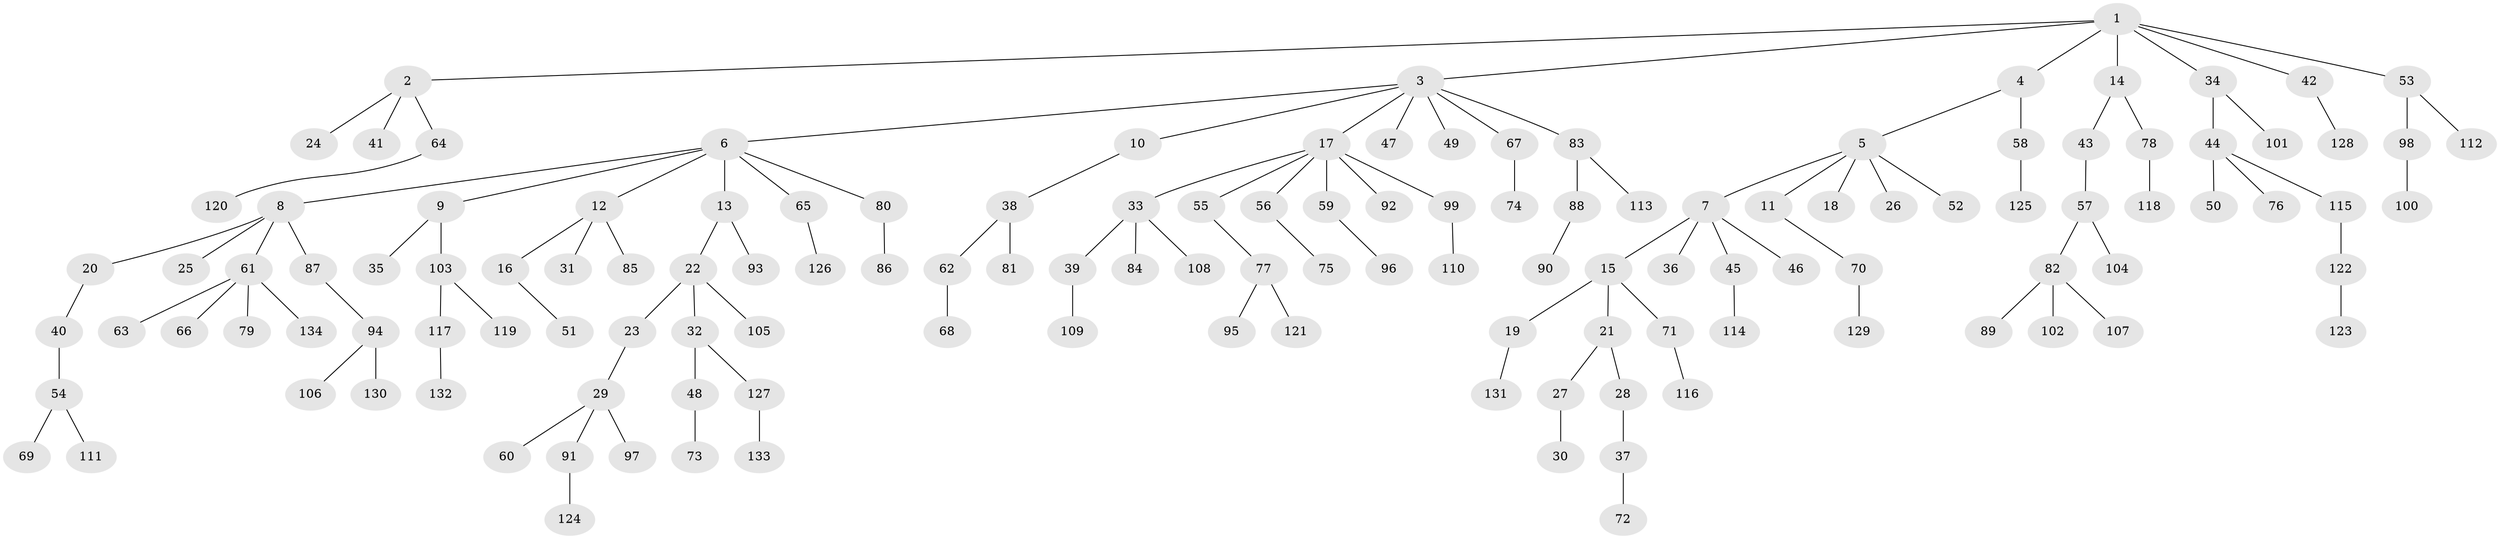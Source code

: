 // Generated by graph-tools (version 1.1) at 2025/02/03/09/25 03:02:21]
// undirected, 134 vertices, 133 edges
graph export_dot {
graph [start="1"]
  node [color=gray90,style=filled];
  1;
  2;
  3;
  4;
  5;
  6;
  7;
  8;
  9;
  10;
  11;
  12;
  13;
  14;
  15;
  16;
  17;
  18;
  19;
  20;
  21;
  22;
  23;
  24;
  25;
  26;
  27;
  28;
  29;
  30;
  31;
  32;
  33;
  34;
  35;
  36;
  37;
  38;
  39;
  40;
  41;
  42;
  43;
  44;
  45;
  46;
  47;
  48;
  49;
  50;
  51;
  52;
  53;
  54;
  55;
  56;
  57;
  58;
  59;
  60;
  61;
  62;
  63;
  64;
  65;
  66;
  67;
  68;
  69;
  70;
  71;
  72;
  73;
  74;
  75;
  76;
  77;
  78;
  79;
  80;
  81;
  82;
  83;
  84;
  85;
  86;
  87;
  88;
  89;
  90;
  91;
  92;
  93;
  94;
  95;
  96;
  97;
  98;
  99;
  100;
  101;
  102;
  103;
  104;
  105;
  106;
  107;
  108;
  109;
  110;
  111;
  112;
  113;
  114;
  115;
  116;
  117;
  118;
  119;
  120;
  121;
  122;
  123;
  124;
  125;
  126;
  127;
  128;
  129;
  130;
  131;
  132;
  133;
  134;
  1 -- 2;
  1 -- 3;
  1 -- 4;
  1 -- 14;
  1 -- 34;
  1 -- 42;
  1 -- 53;
  2 -- 24;
  2 -- 41;
  2 -- 64;
  3 -- 6;
  3 -- 10;
  3 -- 17;
  3 -- 47;
  3 -- 49;
  3 -- 67;
  3 -- 83;
  4 -- 5;
  4 -- 58;
  5 -- 7;
  5 -- 11;
  5 -- 18;
  5 -- 26;
  5 -- 52;
  6 -- 8;
  6 -- 9;
  6 -- 12;
  6 -- 13;
  6 -- 65;
  6 -- 80;
  7 -- 15;
  7 -- 36;
  7 -- 45;
  7 -- 46;
  8 -- 20;
  8 -- 25;
  8 -- 61;
  8 -- 87;
  9 -- 35;
  9 -- 103;
  10 -- 38;
  11 -- 70;
  12 -- 16;
  12 -- 31;
  12 -- 85;
  13 -- 22;
  13 -- 93;
  14 -- 43;
  14 -- 78;
  15 -- 19;
  15 -- 21;
  15 -- 71;
  16 -- 51;
  17 -- 33;
  17 -- 55;
  17 -- 56;
  17 -- 59;
  17 -- 92;
  17 -- 99;
  19 -- 131;
  20 -- 40;
  21 -- 27;
  21 -- 28;
  22 -- 23;
  22 -- 32;
  22 -- 105;
  23 -- 29;
  27 -- 30;
  28 -- 37;
  29 -- 60;
  29 -- 91;
  29 -- 97;
  32 -- 48;
  32 -- 127;
  33 -- 39;
  33 -- 84;
  33 -- 108;
  34 -- 44;
  34 -- 101;
  37 -- 72;
  38 -- 62;
  38 -- 81;
  39 -- 109;
  40 -- 54;
  42 -- 128;
  43 -- 57;
  44 -- 50;
  44 -- 76;
  44 -- 115;
  45 -- 114;
  48 -- 73;
  53 -- 98;
  53 -- 112;
  54 -- 69;
  54 -- 111;
  55 -- 77;
  56 -- 75;
  57 -- 82;
  57 -- 104;
  58 -- 125;
  59 -- 96;
  61 -- 63;
  61 -- 66;
  61 -- 79;
  61 -- 134;
  62 -- 68;
  64 -- 120;
  65 -- 126;
  67 -- 74;
  70 -- 129;
  71 -- 116;
  77 -- 95;
  77 -- 121;
  78 -- 118;
  80 -- 86;
  82 -- 89;
  82 -- 102;
  82 -- 107;
  83 -- 88;
  83 -- 113;
  87 -- 94;
  88 -- 90;
  91 -- 124;
  94 -- 106;
  94 -- 130;
  98 -- 100;
  99 -- 110;
  103 -- 117;
  103 -- 119;
  115 -- 122;
  117 -- 132;
  122 -- 123;
  127 -- 133;
}
